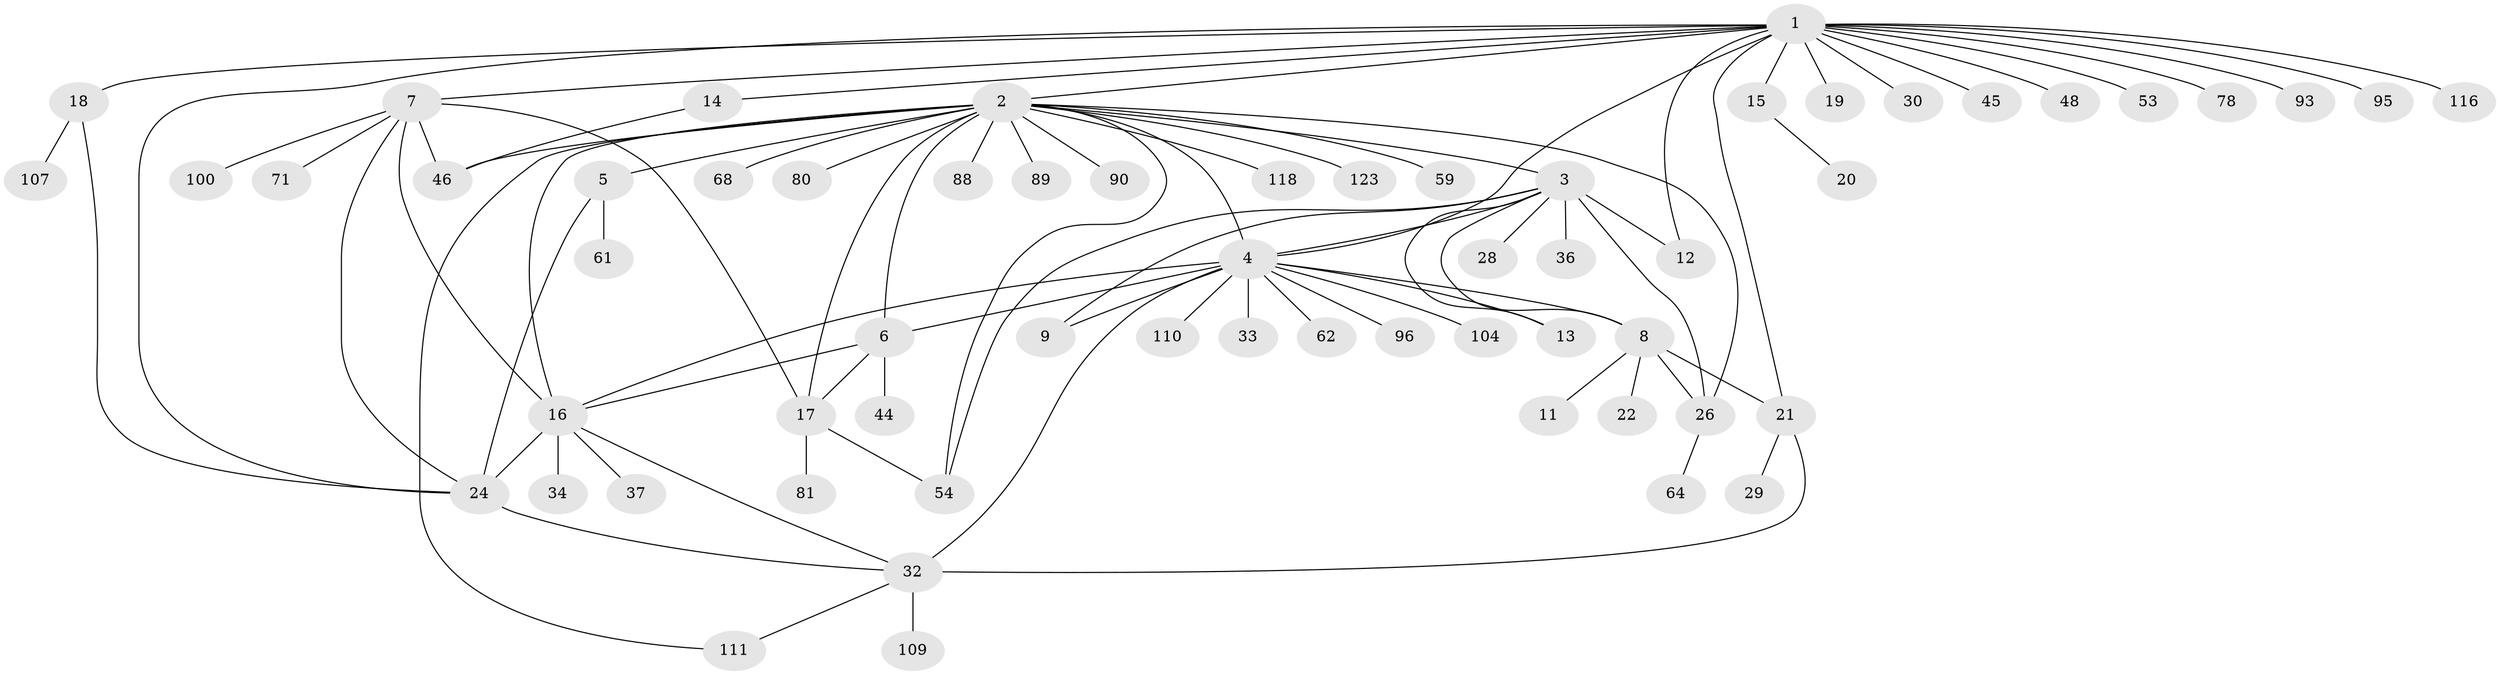 // original degree distribution, {8: 0.008130081300813009, 19: 0.008130081300813009, 10: 0.016260162601626018, 16: 0.008130081300813009, 3: 0.08943089430894309, 9: 0.016260162601626018, 6: 0.024390243902439025, 2: 0.1951219512195122, 13: 0.008130081300813009, 1: 0.5447154471544715, 4: 0.032520325203252036, 7: 0.016260162601626018, 5: 0.032520325203252036}
// Generated by graph-tools (version 1.1) at 2025/14/03/09/25 04:14:40]
// undirected, 61 vertices, 87 edges
graph export_dot {
graph [start="1"]
  node [color=gray90,style=filled];
  1 [super="+52+38+40+10"];
  2 [super="+43+41"];
  3 [super="+72+35+84"];
  4 [super="+58+56"];
  5;
  6 [super="+42+99+113+76+49"];
  7 [super="+25+31+57"];
  8;
  9 [super="+74"];
  11;
  12;
  13;
  14 [super="+75+114"];
  15 [super="+115"];
  16 [super="+27"];
  17 [super="+47"];
  18;
  19;
  20;
  21;
  22;
  24 [super="+73"];
  26 [super="+108+106+39"];
  28;
  29;
  30 [super="+103+98"];
  32 [super="+91+86+101+102+50"];
  33;
  34;
  36;
  37 [super="+94"];
  44;
  45;
  46 [super="+66+63"];
  48;
  53;
  54 [super="+117+85"];
  59;
  61;
  62;
  64;
  68;
  71;
  78;
  80;
  81;
  88;
  89;
  90;
  93;
  95;
  96;
  100;
  104;
  107;
  109;
  110;
  111;
  116;
  118;
  123;
  1 -- 2;
  1 -- 7;
  1 -- 18;
  1 -- 19;
  1 -- 4;
  1 -- 12;
  1 -- 45;
  1 -- 14;
  1 -- 15;
  1 -- 48;
  1 -- 78;
  1 -- 116;
  1 -- 21;
  1 -- 53;
  1 -- 24;
  1 -- 93;
  1 -- 30;
  1 -- 95;
  2 -- 3;
  2 -- 5;
  2 -- 6;
  2 -- 26;
  2 -- 46;
  2 -- 54;
  2 -- 59;
  2 -- 68;
  2 -- 88;
  2 -- 90;
  2 -- 118;
  2 -- 123;
  2 -- 89;
  2 -- 111;
  2 -- 16 [weight=2];
  2 -- 17;
  2 -- 80;
  2 -- 4;
  3 -- 4;
  3 -- 12;
  3 -- 13;
  3 -- 28;
  3 -- 36;
  3 -- 54;
  3 -- 8;
  3 -- 9;
  3 -- 26;
  4 -- 8;
  4 -- 9;
  4 -- 13;
  4 -- 16;
  4 -- 32 [weight=2];
  4 -- 33;
  4 -- 62;
  4 -- 96;
  4 -- 104;
  4 -- 110;
  4 -- 6;
  5 -- 61;
  5 -- 24;
  6 -- 17;
  6 -- 16;
  6 -- 44;
  7 -- 46 [weight=2];
  7 -- 100;
  7 -- 16;
  7 -- 24;
  7 -- 71;
  7 -- 17;
  8 -- 11;
  8 -- 21;
  8 -- 22;
  8 -- 26;
  14 -- 46;
  15 -- 20;
  16 -- 32;
  16 -- 34;
  16 -- 37;
  16 -- 24;
  17 -- 54;
  17 -- 81;
  18 -- 24;
  18 -- 107;
  21 -- 29;
  21 -- 32;
  24 -- 32;
  26 -- 64;
  32 -- 109;
  32 -- 111;
}
